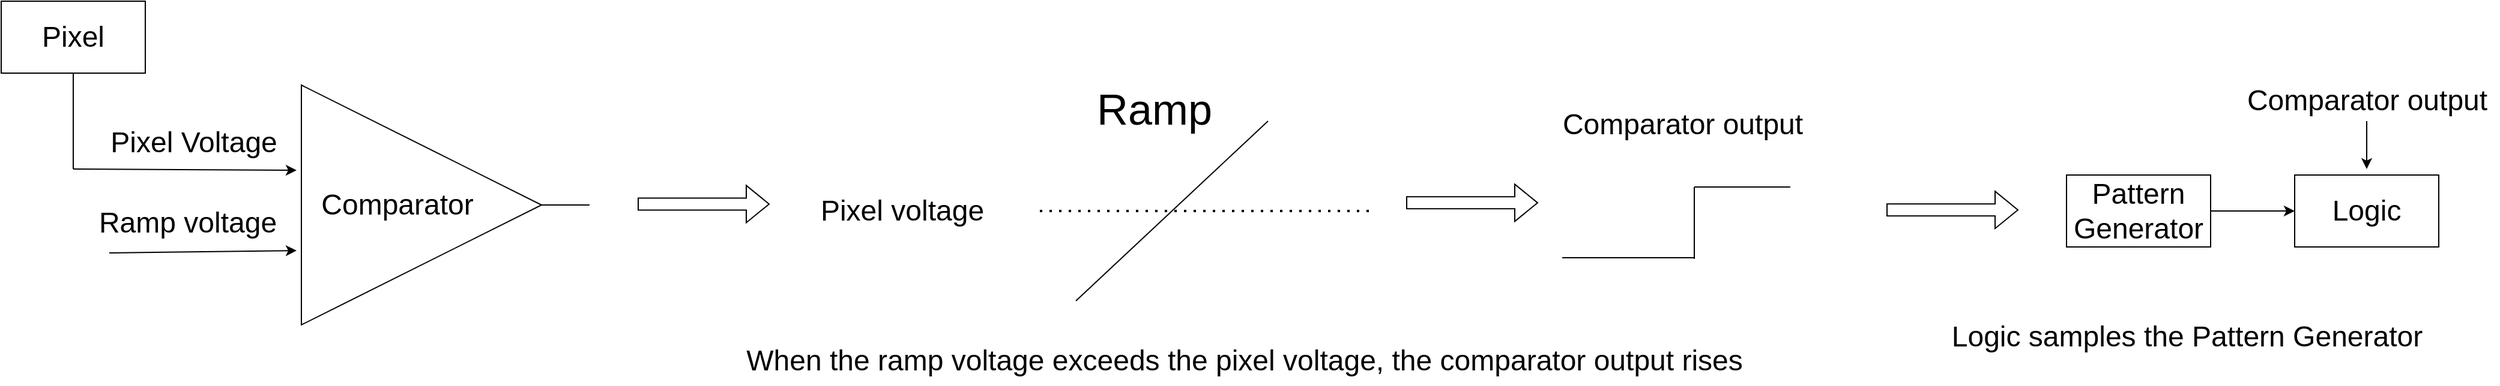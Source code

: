 <mxfile version="24.8.1">
  <diagram name="Page-1" id="5yACLu_tYYQ9U0vQjmjW">
    <mxGraphModel dx="2562" dy="1056" grid="1" gridSize="10" guides="1" tooltips="1" connect="1" arrows="1" fold="1" page="1" pageScale="1" pageWidth="827" pageHeight="1169" math="0" shadow="0">
      <root>
        <mxCell id="0" />
        <mxCell id="1" parent="0" />
        <mxCell id="UiUJdN5zVrT5HYEZLua9-2" value="" style="triangle;whiteSpace=wrap;html=1;" parent="1" vertex="1">
          <mxGeometry x="-330" y="100" width="200" height="200" as="geometry" />
        </mxCell>
        <mxCell id="UiUJdN5zVrT5HYEZLua9-3" value="" style="endArrow=classic;html=1;rounded=0;entryX=-0.02;entryY=0.405;entryDx=0;entryDy=0;entryPerimeter=0;" parent="1" edge="1">
          <mxGeometry width="50" height="50" relative="1" as="geometry">
            <mxPoint x="-520" y="170" as="sourcePoint" />
            <mxPoint x="-334" y="171" as="targetPoint" />
          </mxGeometry>
        </mxCell>
        <mxCell id="UiUJdN5zVrT5HYEZLua9-6" value="" style="endArrow=classic;html=1;rounded=0;entryX=-0.02;entryY=0.405;entryDx=0;entryDy=0;entryPerimeter=0;" parent="1" edge="1">
          <mxGeometry width="50" height="50" relative="1" as="geometry">
            <mxPoint x="-490" y="240" as="sourcePoint" />
            <mxPoint x="-334" y="238" as="targetPoint" />
          </mxGeometry>
        </mxCell>
        <mxCell id="UiUJdN5zVrT5HYEZLua9-7" value="&lt;font style=&quot;font-size: 24px;&quot;&gt;Ramp voltage&lt;/font&gt;" style="text;html=1;align=center;verticalAlign=middle;resizable=0;points=[];autosize=1;strokeColor=none;fillColor=none;" parent="1" vertex="1">
          <mxGeometry x="-510" y="195" width="170" height="40" as="geometry" />
        </mxCell>
        <mxCell id="UiUJdN5zVrT5HYEZLua9-9" value="" style="endArrow=none;html=1;rounded=0;" parent="1" edge="1">
          <mxGeometry width="50" height="50" relative="1" as="geometry">
            <mxPoint x="315" y="280" as="sourcePoint" />
            <mxPoint x="475" y="130" as="targetPoint" />
          </mxGeometry>
        </mxCell>
        <mxCell id="UiUJdN5zVrT5HYEZLua9-10" value="&lt;font style=&quot;font-size: 24px;&quot;&gt;Pixel voltage&lt;/font&gt;" style="text;html=1;align=center;verticalAlign=middle;resizable=0;points=[];autosize=1;strokeColor=none;fillColor=none;" parent="1" vertex="1">
          <mxGeometry x="90" y="185" width="160" height="40" as="geometry" />
        </mxCell>
        <mxCell id="UiUJdN5zVrT5HYEZLua9-11" value="" style="endArrow=none;html=1;rounded=0;exitX=1;exitY=0.5;exitDx=0;exitDy=0;" parent="1" source="UiUJdN5zVrT5HYEZLua9-2" edge="1">
          <mxGeometry width="50" height="50" relative="1" as="geometry">
            <mxPoint x="-220" y="290" as="sourcePoint" />
            <mxPoint x="-90" y="200" as="targetPoint" />
          </mxGeometry>
        </mxCell>
        <mxCell id="UiUJdN5zVrT5HYEZLua9-12" value="" style="endArrow=none;html=1;rounded=0;" parent="1" edge="1">
          <mxGeometry width="50" height="50" relative="1" as="geometry">
            <mxPoint x="720" y="244" as="sourcePoint" />
            <mxPoint x="830" y="244" as="targetPoint" />
          </mxGeometry>
        </mxCell>
        <mxCell id="UiUJdN5zVrT5HYEZLua9-13" value="" style="endArrow=none;html=1;rounded=0;" parent="1" edge="1">
          <mxGeometry width="50" height="50" relative="1" as="geometry">
            <mxPoint x="830" y="245" as="sourcePoint" />
            <mxPoint x="830" y="185" as="targetPoint" />
          </mxGeometry>
        </mxCell>
        <mxCell id="UiUJdN5zVrT5HYEZLua9-14" value="&lt;font style=&quot;font-size: 24px;&quot;&gt;Comparator&lt;/font&gt;" style="text;html=1;align=center;verticalAlign=middle;whiteSpace=wrap;rounded=0;" parent="1" vertex="1">
          <mxGeometry x="-280" y="185" width="60" height="30" as="geometry" />
        </mxCell>
        <mxCell id="UiUJdN5zVrT5HYEZLua9-16" value="" style="endArrow=none;html=1;rounded=0;" parent="1" edge="1">
          <mxGeometry width="50" height="50" relative="1" as="geometry">
            <mxPoint x="830" y="185" as="sourcePoint" />
            <mxPoint x="910" y="185" as="targetPoint" />
          </mxGeometry>
        </mxCell>
        <mxCell id="lRFk7MbAO2a7tx0u4MGu-1" value="&lt;font style=&quot;font-size: 24px;&quot;&gt;Pixel&lt;/font&gt;" style="rounded=0;whiteSpace=wrap;html=1;" vertex="1" parent="1">
          <mxGeometry x="-580" y="30" width="120" height="60" as="geometry" />
        </mxCell>
        <mxCell id="lRFk7MbAO2a7tx0u4MGu-2" value="" style="endArrow=none;html=1;rounded=0;entryX=0.5;entryY=1;entryDx=0;entryDy=0;" edge="1" parent="1" target="lRFk7MbAO2a7tx0u4MGu-1">
          <mxGeometry width="50" height="50" relative="1" as="geometry">
            <mxPoint x="-520" y="170" as="sourcePoint" />
            <mxPoint x="-90" y="180" as="targetPoint" />
          </mxGeometry>
        </mxCell>
        <mxCell id="lRFk7MbAO2a7tx0u4MGu-3" value="&lt;font style=&quot;font-size: 36px;&quot;&gt;Ramp&lt;/font&gt;" style="text;html=1;align=center;verticalAlign=middle;resizable=0;points=[];autosize=1;strokeColor=none;fillColor=none;" vertex="1" parent="1">
          <mxGeometry x="320" y="90" width="120" height="60" as="geometry" />
        </mxCell>
        <mxCell id="lRFk7MbAO2a7tx0u4MGu-4" value="" style="endArrow=none;dashed=1;html=1;dashPattern=1 3;strokeWidth=2;rounded=0;" edge="1" parent="1">
          <mxGeometry width="50" height="50" relative="1" as="geometry">
            <mxPoint x="285" y="205" as="sourcePoint" />
            <mxPoint x="565" y="205" as="targetPoint" />
          </mxGeometry>
        </mxCell>
        <mxCell id="lRFk7MbAO2a7tx0u4MGu-8" value="" style="shape=flexArrow;endArrow=classic;html=1;rounded=0;" edge="1" parent="1">
          <mxGeometry width="50" height="50" relative="1" as="geometry">
            <mxPoint x="590" y="198.18" as="sourcePoint" />
            <mxPoint x="700" y="198.18" as="targetPoint" />
          </mxGeometry>
        </mxCell>
        <mxCell id="lRFk7MbAO2a7tx0u4MGu-9" value="&lt;font style=&quot;font-size: 24px;&quot;&gt;Pixel Voltage&lt;/font&gt;" style="text;html=1;align=center;verticalAlign=middle;resizable=0;points=[];autosize=1;strokeColor=none;fillColor=none;" vertex="1" parent="1">
          <mxGeometry x="-500" y="128" width="160" height="40" as="geometry" />
        </mxCell>
        <mxCell id="lRFk7MbAO2a7tx0u4MGu-10" value="&lt;font style=&quot;font-size: 24px;&quot;&gt;Comparator output&lt;/font&gt;" style="text;html=1;align=center;verticalAlign=middle;resizable=0;points=[];autosize=1;strokeColor=none;fillColor=none;" vertex="1" parent="1">
          <mxGeometry x="710" y="113" width="220" height="40" as="geometry" />
        </mxCell>
        <mxCell id="lRFk7MbAO2a7tx0u4MGu-13" value="" style="shape=flexArrow;endArrow=classic;html=1;rounded=0;" edge="1" parent="1">
          <mxGeometry width="50" height="50" relative="1" as="geometry">
            <mxPoint x="-50" y="199.23" as="sourcePoint" />
            <mxPoint x="60" y="199.23" as="targetPoint" />
          </mxGeometry>
        </mxCell>
        <mxCell id="lRFk7MbAO2a7tx0u4MGu-14" value="" style="shape=flexArrow;endArrow=classic;html=1;rounded=0;" edge="1" parent="1">
          <mxGeometry width="50" height="50" relative="1" as="geometry">
            <mxPoint x="990" y="204.09" as="sourcePoint" />
            <mxPoint x="1100" y="204.09" as="targetPoint" />
          </mxGeometry>
        </mxCell>
        <mxCell id="lRFk7MbAO2a7tx0u4MGu-16" value="&lt;font style=&quot;font-size: 24px;&quot;&gt;Pattern Generator&lt;/font&gt;" style="rounded=0;whiteSpace=wrap;html=1;" vertex="1" parent="1">
          <mxGeometry x="1140" y="175" width="120" height="60" as="geometry" />
        </mxCell>
        <mxCell id="lRFk7MbAO2a7tx0u4MGu-17" value="&lt;font style=&quot;font-size: 24px;&quot;&gt;Logic&lt;/font&gt;" style="rounded=0;whiteSpace=wrap;html=1;" vertex="1" parent="1">
          <mxGeometry x="1330" y="175" width="120" height="60" as="geometry" />
        </mxCell>
        <mxCell id="lRFk7MbAO2a7tx0u4MGu-21" value="" style="endArrow=classic;html=1;rounded=0;" edge="1" parent="1">
          <mxGeometry width="50" height="50" relative="1" as="geometry">
            <mxPoint x="1390" y="130" as="sourcePoint" />
            <mxPoint x="1390" y="170" as="targetPoint" />
          </mxGeometry>
        </mxCell>
        <mxCell id="lRFk7MbAO2a7tx0u4MGu-22" value="&lt;font style=&quot;font-size: 24px;&quot;&gt;Comparator output&lt;/font&gt;" style="text;html=1;align=center;verticalAlign=middle;resizable=0;points=[];autosize=1;strokeColor=none;fillColor=none;" vertex="1" parent="1">
          <mxGeometry x="1280" y="93" width="220" height="40" as="geometry" />
        </mxCell>
        <mxCell id="lRFk7MbAO2a7tx0u4MGu-23" value="" style="endArrow=classic;html=1;rounded=0;entryX=0;entryY=0.5;entryDx=0;entryDy=0;exitX=1;exitY=0.5;exitDx=0;exitDy=0;" edge="1" parent="1" source="lRFk7MbAO2a7tx0u4MGu-16" target="lRFk7MbAO2a7tx0u4MGu-17">
          <mxGeometry width="50" height="50" relative="1" as="geometry">
            <mxPoint x="1270" y="205" as="sourcePoint" />
            <mxPoint x="1220" y="150" as="targetPoint" />
          </mxGeometry>
        </mxCell>
        <mxCell id="lRFk7MbAO2a7tx0u4MGu-24" value="&lt;font style=&quot;font-size: 24px;&quot;&gt;Logic samples the Pattern Generator&lt;/font&gt;" style="text;html=1;align=center;verticalAlign=middle;resizable=0;points=[];autosize=1;strokeColor=none;fillColor=none;" vertex="1" parent="1">
          <mxGeometry x="1030" y="290" width="420" height="40" as="geometry" />
        </mxCell>
        <mxCell id="lRFk7MbAO2a7tx0u4MGu-25" value="&lt;font style=&quot;font-size: 24px;&quot;&gt;When the ramp voltage exceeds the pixel voltage, the comparator output rises&lt;/font&gt;" style="text;html=1;align=center;verticalAlign=middle;resizable=0;points=[];autosize=1;strokeColor=none;fillColor=none;" vertex="1" parent="1">
          <mxGeometry x="30" y="310" width="850" height="40" as="geometry" />
        </mxCell>
      </root>
    </mxGraphModel>
  </diagram>
</mxfile>
